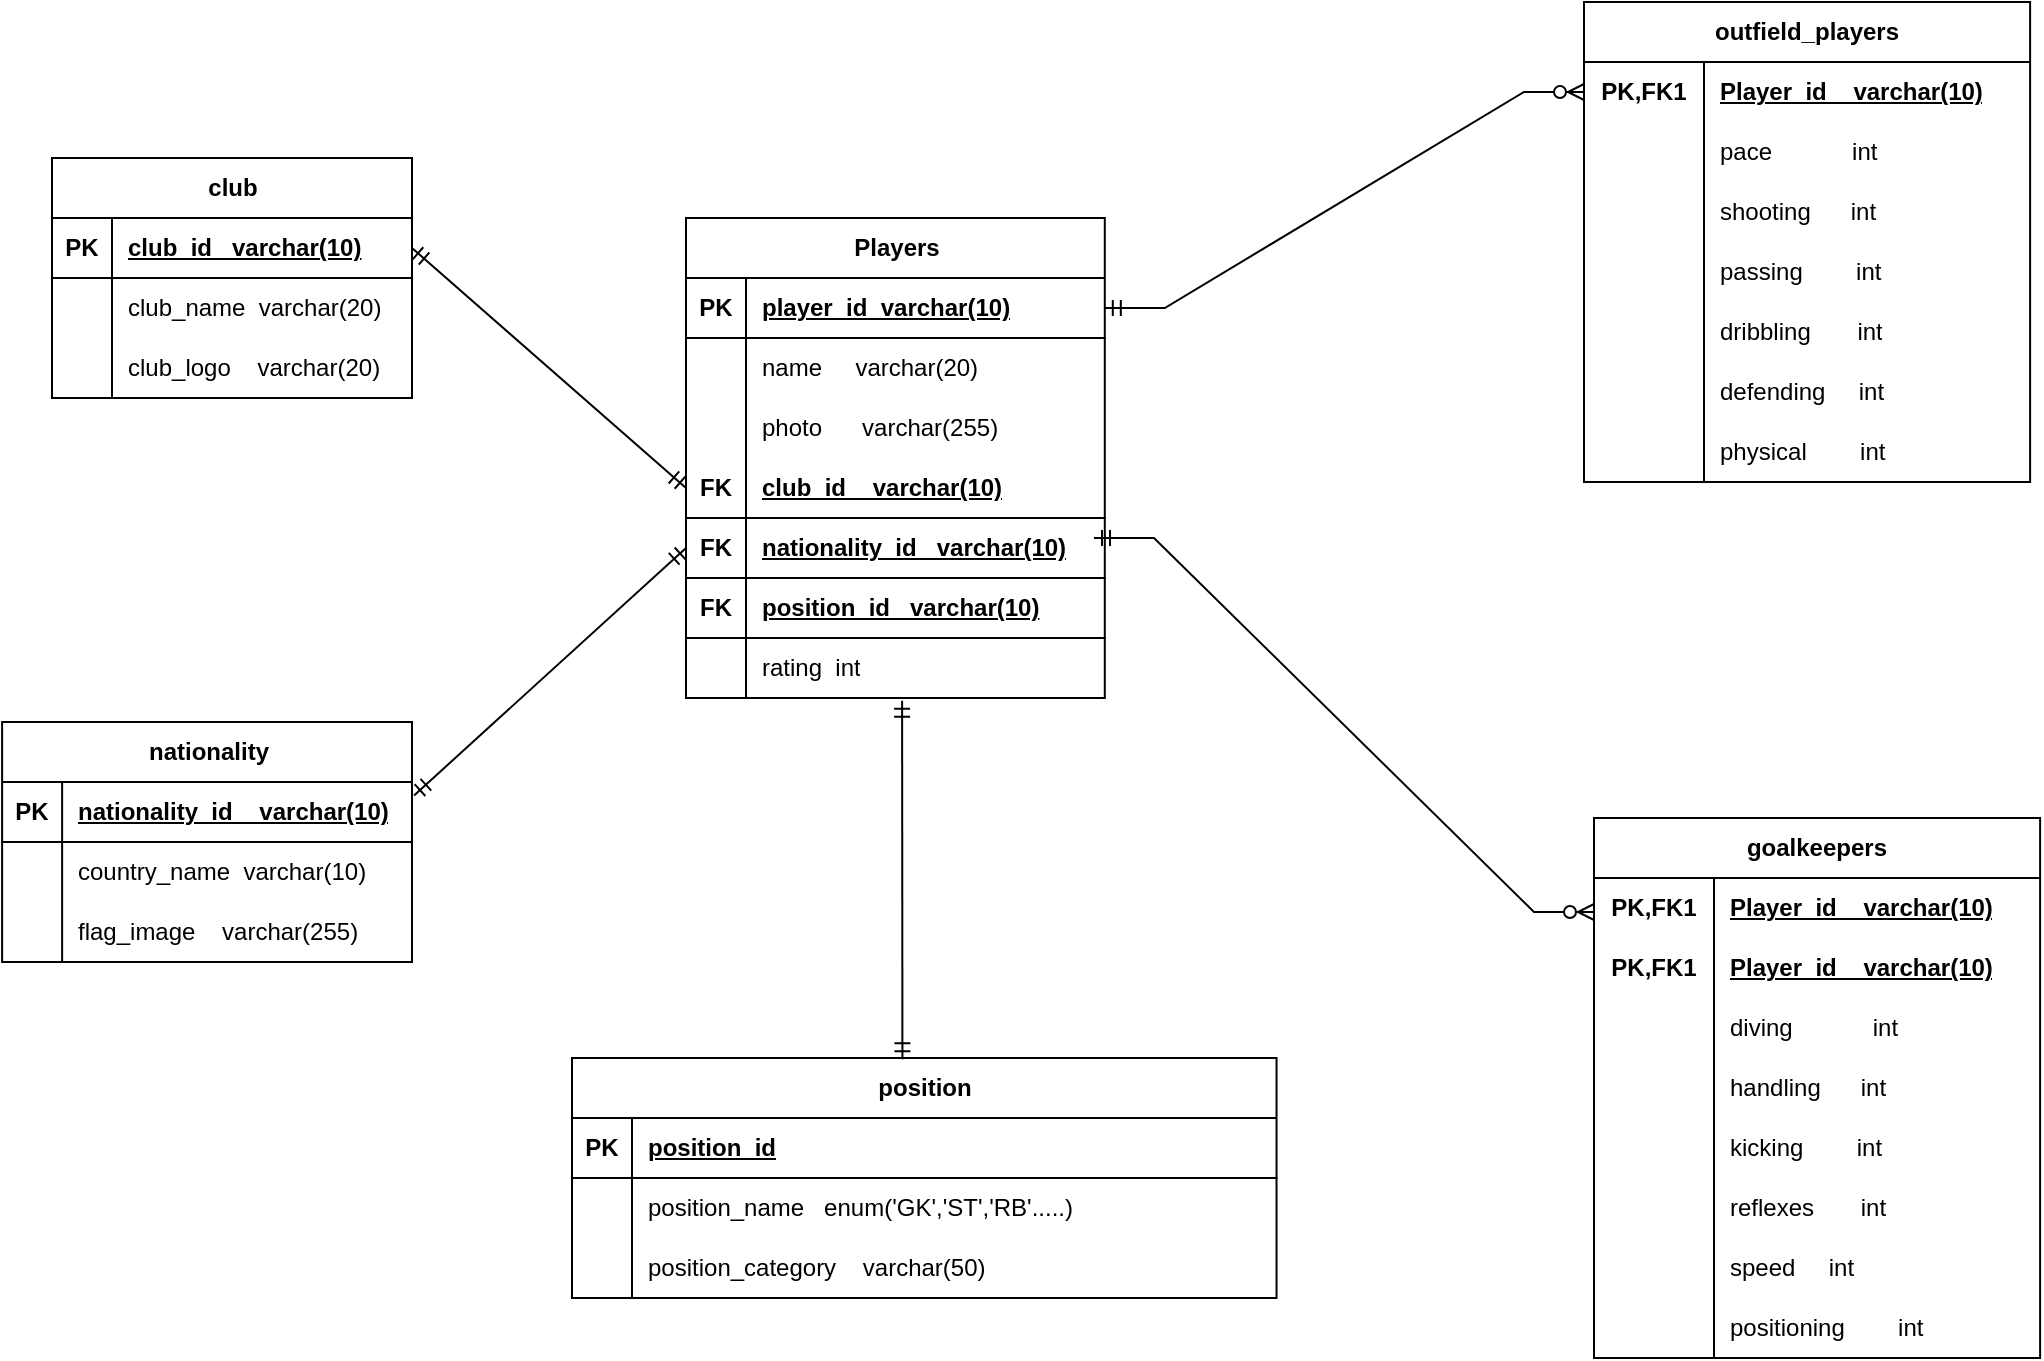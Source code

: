 <mxfile version="25.0.3">
  <diagram name="Page-1" id="rtdFlQOnS2RoK0_OrSyj">
    <mxGraphModel dx="1467" dy="770" grid="0" gridSize="10" guides="1" tooltips="1" connect="1" arrows="1" fold="1" page="0" pageScale="1" pageWidth="827" pageHeight="1169" math="0" shadow="0">
      <root>
        <mxCell id="0" />
        <mxCell id="1" parent="0" />
        <mxCell id="Qck-p_EwTCazlepY7lY3-1" value="Players" style="shape=table;startSize=30;container=1;collapsible=1;childLayout=tableLayout;fixedRows=1;rowLines=0;fontStyle=1;align=center;resizeLast=1;html=1;strokeColor=default;" vertex="1" parent="1">
          <mxGeometry x="415" y="144" width="209.4" height="240" as="geometry" />
        </mxCell>
        <mxCell id="Qck-p_EwTCazlepY7lY3-2" value="" style="shape=tableRow;horizontal=0;startSize=0;swimlaneHead=0;swimlaneBody=0;fillColor=none;collapsible=0;dropTarget=0;points=[[0,0.5],[1,0.5]];portConstraint=eastwest;top=0;left=0;right=0;bottom=1;" vertex="1" parent="Qck-p_EwTCazlepY7lY3-1">
          <mxGeometry y="30" width="209.4" height="30" as="geometry" />
        </mxCell>
        <mxCell id="Qck-p_EwTCazlepY7lY3-3" value="PK" style="shape=partialRectangle;connectable=0;fillColor=none;top=0;left=0;bottom=0;right=0;fontStyle=1;overflow=hidden;whiteSpace=wrap;html=1;" vertex="1" parent="Qck-p_EwTCazlepY7lY3-2">
          <mxGeometry width="30" height="30" as="geometry">
            <mxRectangle width="30" height="30" as="alternateBounds" />
          </mxGeometry>
        </mxCell>
        <mxCell id="Qck-p_EwTCazlepY7lY3-4" value="player_id&amp;nbsp; varchar(10)" style="shape=partialRectangle;connectable=0;fillColor=none;top=0;left=0;bottom=0;right=0;align=left;spacingLeft=6;fontStyle=5;overflow=hidden;whiteSpace=wrap;html=1;" vertex="1" parent="Qck-p_EwTCazlepY7lY3-2">
          <mxGeometry x="30" width="179.4" height="30" as="geometry">
            <mxRectangle width="179.4" height="30" as="alternateBounds" />
          </mxGeometry>
        </mxCell>
        <mxCell id="Qck-p_EwTCazlepY7lY3-5" value="" style="shape=tableRow;horizontal=0;startSize=0;swimlaneHead=0;swimlaneBody=0;fillColor=none;collapsible=0;dropTarget=0;points=[[0,0.5],[1,0.5]];portConstraint=eastwest;top=0;left=0;right=0;bottom=0;" vertex="1" parent="Qck-p_EwTCazlepY7lY3-1">
          <mxGeometry y="60" width="209.4" height="30" as="geometry" />
        </mxCell>
        <mxCell id="Qck-p_EwTCazlepY7lY3-6" value="" style="shape=partialRectangle;connectable=0;fillColor=none;top=0;left=0;bottom=0;right=0;editable=1;overflow=hidden;whiteSpace=wrap;html=1;" vertex="1" parent="Qck-p_EwTCazlepY7lY3-5">
          <mxGeometry width="30" height="30" as="geometry">
            <mxRectangle width="30" height="30" as="alternateBounds" />
          </mxGeometry>
        </mxCell>
        <mxCell id="Qck-p_EwTCazlepY7lY3-7" value="name &amp;nbsp;&amp;nbsp;&amp;nbsp; varchar(20)" style="shape=partialRectangle;connectable=0;fillColor=none;top=0;left=0;bottom=0;right=0;align=left;spacingLeft=6;overflow=hidden;whiteSpace=wrap;html=1;" vertex="1" parent="Qck-p_EwTCazlepY7lY3-5">
          <mxGeometry x="30" width="179.4" height="30" as="geometry">
            <mxRectangle width="179.4" height="30" as="alternateBounds" />
          </mxGeometry>
        </mxCell>
        <mxCell id="Qck-p_EwTCazlepY7lY3-8" value="" style="shape=tableRow;horizontal=0;startSize=0;swimlaneHead=0;swimlaneBody=0;fillColor=none;collapsible=0;dropTarget=0;points=[[0,0.5],[1,0.5]];portConstraint=eastwest;top=0;left=0;right=0;bottom=0;" vertex="1" parent="Qck-p_EwTCazlepY7lY3-1">
          <mxGeometry y="90" width="209.4" height="30" as="geometry" />
        </mxCell>
        <mxCell id="Qck-p_EwTCazlepY7lY3-9" value="" style="shape=partialRectangle;connectable=0;fillColor=none;top=0;left=0;bottom=0;right=0;editable=1;overflow=hidden;whiteSpace=wrap;html=1;" vertex="1" parent="Qck-p_EwTCazlepY7lY3-8">
          <mxGeometry width="30" height="30" as="geometry">
            <mxRectangle width="30" height="30" as="alternateBounds" />
          </mxGeometry>
        </mxCell>
        <mxCell id="Qck-p_EwTCazlepY7lY3-10" value="photo&amp;nbsp;&amp;nbsp;&amp;nbsp;&amp;nbsp;&amp;nbsp; varchar(255)" style="shape=partialRectangle;connectable=0;fillColor=none;top=0;left=0;bottom=0;right=0;align=left;spacingLeft=6;overflow=hidden;whiteSpace=wrap;html=1;strokeColor=default;" vertex="1" parent="Qck-p_EwTCazlepY7lY3-8">
          <mxGeometry x="30" width="179.4" height="30" as="geometry">
            <mxRectangle width="179.4" height="30" as="alternateBounds" />
          </mxGeometry>
        </mxCell>
        <mxCell id="Qck-p_EwTCazlepY7lY3-55" value="" style="shape=tableRow;horizontal=0;startSize=0;swimlaneHead=0;swimlaneBody=0;fillColor=none;collapsible=0;dropTarget=0;points=[[0,0.5],[1,0.5]];portConstraint=eastwest;top=0;left=0;right=0;bottom=1;" vertex="1" parent="Qck-p_EwTCazlepY7lY3-1">
          <mxGeometry y="120" width="209.4" height="30" as="geometry" />
        </mxCell>
        <mxCell id="Qck-p_EwTCazlepY7lY3-56" value="FK" style="shape=partialRectangle;connectable=0;fillColor=none;top=0;left=0;bottom=0;right=0;fontStyle=1;overflow=hidden;whiteSpace=wrap;html=1;" vertex="1" parent="Qck-p_EwTCazlepY7lY3-55">
          <mxGeometry width="30" height="30" as="geometry">
            <mxRectangle width="30" height="30" as="alternateBounds" />
          </mxGeometry>
        </mxCell>
        <mxCell id="Qck-p_EwTCazlepY7lY3-57" value="club_id&amp;nbsp;&amp;nbsp;&amp;nbsp; varchar(10)" style="shape=partialRectangle;connectable=0;fillColor=none;top=0;left=0;bottom=0;right=0;align=left;spacingLeft=6;fontStyle=5;overflow=hidden;whiteSpace=wrap;html=1;" vertex="1" parent="Qck-p_EwTCazlepY7lY3-55">
          <mxGeometry x="30" width="179.4" height="30" as="geometry">
            <mxRectangle width="179.4" height="30" as="alternateBounds" />
          </mxGeometry>
        </mxCell>
        <mxCell id="Qck-p_EwTCazlepY7lY3-108" value="" style="shape=tableRow;horizontal=0;startSize=0;swimlaneHead=0;swimlaneBody=0;fillColor=none;collapsible=0;dropTarget=0;points=[[0,0.5],[1,0.5]];portConstraint=eastwest;top=0;left=0;right=0;bottom=1;" vertex="1" parent="Qck-p_EwTCazlepY7lY3-1">
          <mxGeometry y="150" width="209.4" height="30" as="geometry" />
        </mxCell>
        <mxCell id="Qck-p_EwTCazlepY7lY3-109" value="FK" style="shape=partialRectangle;connectable=0;fillColor=none;top=0;left=0;bottom=0;right=0;fontStyle=1;overflow=hidden;whiteSpace=wrap;html=1;" vertex="1" parent="Qck-p_EwTCazlepY7lY3-108">
          <mxGeometry width="30" height="30" as="geometry">
            <mxRectangle width="30" height="30" as="alternateBounds" />
          </mxGeometry>
        </mxCell>
        <mxCell id="Qck-p_EwTCazlepY7lY3-110" value="nationality_id&amp;nbsp;&amp;nbsp; varchar(10)" style="shape=partialRectangle;connectable=0;fillColor=none;top=0;left=0;bottom=0;right=0;align=left;spacingLeft=6;fontStyle=5;overflow=hidden;whiteSpace=wrap;html=1;" vertex="1" parent="Qck-p_EwTCazlepY7lY3-108">
          <mxGeometry x="30" width="179.4" height="30" as="geometry">
            <mxRectangle width="179.4" height="30" as="alternateBounds" />
          </mxGeometry>
        </mxCell>
        <mxCell id="Qck-p_EwTCazlepY7lY3-111" value="" style="shape=tableRow;horizontal=0;startSize=0;swimlaneHead=0;swimlaneBody=0;fillColor=none;collapsible=0;dropTarget=0;points=[[0,0.5],[1,0.5]];portConstraint=eastwest;top=0;left=0;right=0;bottom=1;" vertex="1" parent="Qck-p_EwTCazlepY7lY3-1">
          <mxGeometry y="180" width="209.4" height="30" as="geometry" />
        </mxCell>
        <mxCell id="Qck-p_EwTCazlepY7lY3-112" value="FK" style="shape=partialRectangle;connectable=0;fillColor=none;top=0;left=0;bottom=0;right=0;fontStyle=1;overflow=hidden;whiteSpace=wrap;html=1;" vertex="1" parent="Qck-p_EwTCazlepY7lY3-111">
          <mxGeometry width="30" height="30" as="geometry">
            <mxRectangle width="30" height="30" as="alternateBounds" />
          </mxGeometry>
        </mxCell>
        <mxCell id="Qck-p_EwTCazlepY7lY3-113" value="position_id&amp;nbsp;&amp;nbsp; varchar(10)" style="shape=partialRectangle;connectable=0;fillColor=none;top=0;left=0;bottom=0;right=0;align=left;spacingLeft=6;fontStyle=5;overflow=hidden;whiteSpace=wrap;html=1;" vertex="1" parent="Qck-p_EwTCazlepY7lY3-111">
          <mxGeometry x="30" width="179.4" height="30" as="geometry">
            <mxRectangle width="179.4" height="30" as="alternateBounds" />
          </mxGeometry>
        </mxCell>
        <mxCell id="Qck-p_EwTCazlepY7lY3-39" value="" style="shape=tableRow;horizontal=0;startSize=0;swimlaneHead=0;swimlaneBody=0;fillColor=none;collapsible=0;dropTarget=0;points=[[0,0.5],[1,0.5]];portConstraint=eastwest;top=0;left=0;right=0;bottom=0;" vertex="1" parent="Qck-p_EwTCazlepY7lY3-1">
          <mxGeometry y="210" width="209.4" height="30" as="geometry" />
        </mxCell>
        <mxCell id="Qck-p_EwTCazlepY7lY3-40" value="" style="shape=partialRectangle;connectable=0;fillColor=none;top=0;left=0;bottom=0;right=0;editable=1;overflow=hidden;whiteSpace=wrap;html=1;" vertex="1" parent="Qck-p_EwTCazlepY7lY3-39">
          <mxGeometry width="30" height="30" as="geometry">
            <mxRectangle width="30" height="30" as="alternateBounds" />
          </mxGeometry>
        </mxCell>
        <mxCell id="Qck-p_EwTCazlepY7lY3-41" value="rating&amp;nbsp; int" style="shape=partialRectangle;connectable=0;fillColor=none;top=0;left=0;bottom=0;right=0;align=left;spacingLeft=6;overflow=hidden;whiteSpace=wrap;html=1;" vertex="1" parent="Qck-p_EwTCazlepY7lY3-39">
          <mxGeometry x="30" width="179.4" height="30" as="geometry">
            <mxRectangle width="179.4" height="30" as="alternateBounds" />
          </mxGeometry>
        </mxCell>
        <mxCell id="Qck-p_EwTCazlepY7lY3-114" value="club" style="shape=table;startSize=30;container=1;collapsible=1;childLayout=tableLayout;fixedRows=1;rowLines=0;fontStyle=1;align=center;resizeLast=1;html=1;" vertex="1" parent="1">
          <mxGeometry x="98" y="114" width="180" height="120" as="geometry" />
        </mxCell>
        <mxCell id="Qck-p_EwTCazlepY7lY3-115" value="" style="shape=tableRow;horizontal=0;startSize=0;swimlaneHead=0;swimlaneBody=0;fillColor=none;collapsible=0;dropTarget=0;points=[[0,0.5],[1,0.5]];portConstraint=eastwest;top=0;left=0;right=0;bottom=1;" vertex="1" parent="Qck-p_EwTCazlepY7lY3-114">
          <mxGeometry y="30" width="180" height="30" as="geometry" />
        </mxCell>
        <mxCell id="Qck-p_EwTCazlepY7lY3-116" value="PK" style="shape=partialRectangle;connectable=0;fillColor=none;top=0;left=0;bottom=0;right=0;fontStyle=1;overflow=hidden;whiteSpace=wrap;html=1;" vertex="1" parent="Qck-p_EwTCazlepY7lY3-115">
          <mxGeometry width="30" height="30" as="geometry">
            <mxRectangle width="30" height="30" as="alternateBounds" />
          </mxGeometry>
        </mxCell>
        <mxCell id="Qck-p_EwTCazlepY7lY3-117" value="club_id&amp;nbsp;&amp;nbsp; varchar(10)" style="shape=partialRectangle;connectable=0;fillColor=none;top=0;left=0;bottom=0;right=0;align=left;spacingLeft=6;fontStyle=5;overflow=hidden;whiteSpace=wrap;html=1;" vertex="1" parent="Qck-p_EwTCazlepY7lY3-115">
          <mxGeometry x="30" width="150" height="30" as="geometry">
            <mxRectangle width="150" height="30" as="alternateBounds" />
          </mxGeometry>
        </mxCell>
        <mxCell id="Qck-p_EwTCazlepY7lY3-118" value="" style="shape=tableRow;horizontal=0;startSize=0;swimlaneHead=0;swimlaneBody=0;fillColor=none;collapsible=0;dropTarget=0;points=[[0,0.5],[1,0.5]];portConstraint=eastwest;top=0;left=0;right=0;bottom=0;" vertex="1" parent="Qck-p_EwTCazlepY7lY3-114">
          <mxGeometry y="60" width="180" height="30" as="geometry" />
        </mxCell>
        <mxCell id="Qck-p_EwTCazlepY7lY3-119" value="" style="shape=partialRectangle;connectable=0;fillColor=none;top=0;left=0;bottom=0;right=0;editable=1;overflow=hidden;whiteSpace=wrap;html=1;" vertex="1" parent="Qck-p_EwTCazlepY7lY3-118">
          <mxGeometry width="30" height="30" as="geometry">
            <mxRectangle width="30" height="30" as="alternateBounds" />
          </mxGeometry>
        </mxCell>
        <mxCell id="Qck-p_EwTCazlepY7lY3-120" value="club_name&amp;nbsp; varchar(20)" style="shape=partialRectangle;connectable=0;fillColor=none;top=0;left=0;bottom=0;right=0;align=left;spacingLeft=6;overflow=hidden;whiteSpace=wrap;html=1;" vertex="1" parent="Qck-p_EwTCazlepY7lY3-118">
          <mxGeometry x="30" width="150" height="30" as="geometry">
            <mxRectangle width="150" height="30" as="alternateBounds" />
          </mxGeometry>
        </mxCell>
        <mxCell id="Qck-p_EwTCazlepY7lY3-121" value="" style="shape=tableRow;horizontal=0;startSize=0;swimlaneHead=0;swimlaneBody=0;fillColor=none;collapsible=0;dropTarget=0;points=[[0,0.5],[1,0.5]];portConstraint=eastwest;top=0;left=0;right=0;bottom=0;" vertex="1" parent="Qck-p_EwTCazlepY7lY3-114">
          <mxGeometry y="90" width="180" height="30" as="geometry" />
        </mxCell>
        <mxCell id="Qck-p_EwTCazlepY7lY3-122" value="" style="shape=partialRectangle;connectable=0;fillColor=none;top=0;left=0;bottom=0;right=0;editable=1;overflow=hidden;whiteSpace=wrap;html=1;" vertex="1" parent="Qck-p_EwTCazlepY7lY3-121">
          <mxGeometry width="30" height="30" as="geometry">
            <mxRectangle width="30" height="30" as="alternateBounds" />
          </mxGeometry>
        </mxCell>
        <mxCell id="Qck-p_EwTCazlepY7lY3-123" value="club_logo&amp;nbsp;&amp;nbsp;&amp;nbsp; varchar(20)" style="shape=partialRectangle;connectable=0;fillColor=none;top=0;left=0;bottom=0;right=0;align=left;spacingLeft=6;overflow=hidden;whiteSpace=wrap;html=1;" vertex="1" parent="Qck-p_EwTCazlepY7lY3-121">
          <mxGeometry x="30" width="150" height="30" as="geometry">
            <mxRectangle width="150" height="30" as="alternateBounds" />
          </mxGeometry>
        </mxCell>
        <mxCell id="Qck-p_EwTCazlepY7lY3-127" value="nationality" style="shape=table;startSize=30;container=1;collapsible=1;childLayout=tableLayout;fixedRows=1;rowLines=0;fontStyle=1;align=center;resizeLast=1;html=1;" vertex="1" parent="1">
          <mxGeometry x="73.06" y="396" width="204.935" height="120" as="geometry" />
        </mxCell>
        <mxCell id="Qck-p_EwTCazlepY7lY3-128" value="" style="shape=tableRow;horizontal=0;startSize=0;swimlaneHead=0;swimlaneBody=0;fillColor=none;collapsible=0;dropTarget=0;points=[[0,0.5],[1,0.5]];portConstraint=eastwest;top=0;left=0;right=0;bottom=1;" vertex="1" parent="Qck-p_EwTCazlepY7lY3-127">
          <mxGeometry y="30" width="204.935" height="30" as="geometry" />
        </mxCell>
        <mxCell id="Qck-p_EwTCazlepY7lY3-129" value="PK" style="shape=partialRectangle;connectable=0;fillColor=none;top=0;left=0;bottom=0;right=0;fontStyle=1;overflow=hidden;whiteSpace=wrap;html=1;" vertex="1" parent="Qck-p_EwTCazlepY7lY3-128">
          <mxGeometry width="30" height="30" as="geometry">
            <mxRectangle width="30" height="30" as="alternateBounds" />
          </mxGeometry>
        </mxCell>
        <mxCell id="Qck-p_EwTCazlepY7lY3-130" value="nationality_id&amp;nbsp;&amp;nbsp;&amp;nbsp; varchar(10)" style="shape=partialRectangle;connectable=0;fillColor=none;top=0;left=0;bottom=0;right=0;align=left;spacingLeft=6;fontStyle=5;overflow=hidden;whiteSpace=wrap;html=1;" vertex="1" parent="Qck-p_EwTCazlepY7lY3-128">
          <mxGeometry x="30" width="174.935" height="30" as="geometry">
            <mxRectangle width="174.935" height="30" as="alternateBounds" />
          </mxGeometry>
        </mxCell>
        <mxCell id="Qck-p_EwTCazlepY7lY3-131" value="" style="shape=tableRow;horizontal=0;startSize=0;swimlaneHead=0;swimlaneBody=0;fillColor=none;collapsible=0;dropTarget=0;points=[[0,0.5],[1,0.5]];portConstraint=eastwest;top=0;left=0;right=0;bottom=0;" vertex="1" parent="Qck-p_EwTCazlepY7lY3-127">
          <mxGeometry y="60" width="204.935" height="30" as="geometry" />
        </mxCell>
        <mxCell id="Qck-p_EwTCazlepY7lY3-132" value="" style="shape=partialRectangle;connectable=0;fillColor=none;top=0;left=0;bottom=0;right=0;editable=1;overflow=hidden;whiteSpace=wrap;html=1;" vertex="1" parent="Qck-p_EwTCazlepY7lY3-131">
          <mxGeometry width="30" height="30" as="geometry">
            <mxRectangle width="30" height="30" as="alternateBounds" />
          </mxGeometry>
        </mxCell>
        <mxCell id="Qck-p_EwTCazlepY7lY3-133" value="country_name&amp;nbsp; varchar(10)" style="shape=partialRectangle;connectable=0;fillColor=none;top=0;left=0;bottom=0;right=0;align=left;spacingLeft=6;overflow=hidden;whiteSpace=wrap;html=1;" vertex="1" parent="Qck-p_EwTCazlepY7lY3-131">
          <mxGeometry x="30" width="174.935" height="30" as="geometry">
            <mxRectangle width="174.935" height="30" as="alternateBounds" />
          </mxGeometry>
        </mxCell>
        <mxCell id="Qck-p_EwTCazlepY7lY3-134" value="" style="shape=tableRow;horizontal=0;startSize=0;swimlaneHead=0;swimlaneBody=0;fillColor=none;collapsible=0;dropTarget=0;points=[[0,0.5],[1,0.5]];portConstraint=eastwest;top=0;left=0;right=0;bottom=0;" vertex="1" parent="Qck-p_EwTCazlepY7lY3-127">
          <mxGeometry y="90" width="204.935" height="30" as="geometry" />
        </mxCell>
        <mxCell id="Qck-p_EwTCazlepY7lY3-135" value="" style="shape=partialRectangle;connectable=0;fillColor=none;top=0;left=0;bottom=0;right=0;editable=1;overflow=hidden;whiteSpace=wrap;html=1;" vertex="1" parent="Qck-p_EwTCazlepY7lY3-134">
          <mxGeometry width="30" height="30" as="geometry">
            <mxRectangle width="30" height="30" as="alternateBounds" />
          </mxGeometry>
        </mxCell>
        <mxCell id="Qck-p_EwTCazlepY7lY3-136" value="flag_image&amp;nbsp;&amp;nbsp;&amp;nbsp; varchar(255)" style="shape=partialRectangle;connectable=0;fillColor=none;top=0;left=0;bottom=0;right=0;align=left;spacingLeft=6;overflow=hidden;whiteSpace=wrap;html=1;" vertex="1" parent="Qck-p_EwTCazlepY7lY3-134">
          <mxGeometry x="30" width="174.935" height="30" as="geometry">
            <mxRectangle width="174.935" height="30" as="alternateBounds" />
          </mxGeometry>
        </mxCell>
        <mxCell id="Qck-p_EwTCazlepY7lY3-140" value="&lt;div&gt;position&lt;/div&gt;" style="shape=table;startSize=30;container=1;collapsible=1;childLayout=tableLayout;fixedRows=1;rowLines=0;fontStyle=1;align=center;resizeLast=1;html=1;" vertex="1" parent="1">
          <mxGeometry x="358" y="564" width="352.267" height="120" as="geometry" />
        </mxCell>
        <mxCell id="Qck-p_EwTCazlepY7lY3-141" value="" style="shape=tableRow;horizontal=0;startSize=0;swimlaneHead=0;swimlaneBody=0;fillColor=none;collapsible=0;dropTarget=0;points=[[0,0.5],[1,0.5]];portConstraint=eastwest;top=0;left=0;right=0;bottom=1;" vertex="1" parent="Qck-p_EwTCazlepY7lY3-140">
          <mxGeometry y="30" width="352.267" height="30" as="geometry" />
        </mxCell>
        <mxCell id="Qck-p_EwTCazlepY7lY3-142" value="PK" style="shape=partialRectangle;connectable=0;fillColor=none;top=0;left=0;bottom=0;right=0;fontStyle=1;overflow=hidden;whiteSpace=wrap;html=1;" vertex="1" parent="Qck-p_EwTCazlepY7lY3-141">
          <mxGeometry width="30" height="30" as="geometry">
            <mxRectangle width="30" height="30" as="alternateBounds" />
          </mxGeometry>
        </mxCell>
        <mxCell id="Qck-p_EwTCazlepY7lY3-143" value="position_id" style="shape=partialRectangle;connectable=0;fillColor=none;top=0;left=0;bottom=0;right=0;align=left;spacingLeft=6;fontStyle=5;overflow=hidden;whiteSpace=wrap;html=1;" vertex="1" parent="Qck-p_EwTCazlepY7lY3-141">
          <mxGeometry x="30" width="322.267" height="30" as="geometry">
            <mxRectangle width="322.267" height="30" as="alternateBounds" />
          </mxGeometry>
        </mxCell>
        <mxCell id="Qck-p_EwTCazlepY7lY3-144" value="" style="shape=tableRow;horizontal=0;startSize=0;swimlaneHead=0;swimlaneBody=0;fillColor=none;collapsible=0;dropTarget=0;points=[[0,0.5],[1,0.5]];portConstraint=eastwest;top=0;left=0;right=0;bottom=0;" vertex="1" parent="Qck-p_EwTCazlepY7lY3-140">
          <mxGeometry y="60" width="352.267" height="30" as="geometry" />
        </mxCell>
        <mxCell id="Qck-p_EwTCazlepY7lY3-145" value="" style="shape=partialRectangle;connectable=0;fillColor=none;top=0;left=0;bottom=0;right=0;editable=1;overflow=hidden;whiteSpace=wrap;html=1;" vertex="1" parent="Qck-p_EwTCazlepY7lY3-144">
          <mxGeometry width="30" height="30" as="geometry">
            <mxRectangle width="30" height="30" as="alternateBounds" />
          </mxGeometry>
        </mxCell>
        <mxCell id="Qck-p_EwTCazlepY7lY3-146" value="position_name&amp;nbsp;&amp;nbsp; enum(&#39;GK&#39;,&#39;ST&#39;,&#39;RB&#39;.....)" style="shape=partialRectangle;connectable=0;fillColor=none;top=0;left=0;bottom=0;right=0;align=left;spacingLeft=6;overflow=hidden;whiteSpace=wrap;html=1;" vertex="1" parent="Qck-p_EwTCazlepY7lY3-144">
          <mxGeometry x="30" width="322.267" height="30" as="geometry">
            <mxRectangle width="322.267" height="30" as="alternateBounds" />
          </mxGeometry>
        </mxCell>
        <mxCell id="Qck-p_EwTCazlepY7lY3-147" value="" style="shape=tableRow;horizontal=0;startSize=0;swimlaneHead=0;swimlaneBody=0;fillColor=none;collapsible=0;dropTarget=0;points=[[0,0.5],[1,0.5]];portConstraint=eastwest;top=0;left=0;right=0;bottom=0;" vertex="1" parent="Qck-p_EwTCazlepY7lY3-140">
          <mxGeometry y="90" width="352.267" height="30" as="geometry" />
        </mxCell>
        <mxCell id="Qck-p_EwTCazlepY7lY3-148" value="" style="shape=partialRectangle;connectable=0;fillColor=none;top=0;left=0;bottom=0;right=0;editable=1;overflow=hidden;whiteSpace=wrap;html=1;" vertex="1" parent="Qck-p_EwTCazlepY7lY3-147">
          <mxGeometry width="30" height="30" as="geometry">
            <mxRectangle width="30" height="30" as="alternateBounds" />
          </mxGeometry>
        </mxCell>
        <mxCell id="Qck-p_EwTCazlepY7lY3-149" value="position_category&amp;nbsp;&amp;nbsp;&amp;nbsp; varchar(50)" style="shape=partialRectangle;connectable=0;fillColor=none;top=0;left=0;bottom=0;right=0;align=left;spacingLeft=6;overflow=hidden;whiteSpace=wrap;html=1;" vertex="1" parent="Qck-p_EwTCazlepY7lY3-147">
          <mxGeometry x="30" width="322.267" height="30" as="geometry">
            <mxRectangle width="322.267" height="30" as="alternateBounds" />
          </mxGeometry>
        </mxCell>
        <mxCell id="Qck-p_EwTCazlepY7lY3-153" value="outfield_players" style="shape=table;startSize=30;container=1;collapsible=1;childLayout=tableLayout;fixedRows=1;rowLines=0;fontStyle=1;align=center;resizeLast=1;html=1;whiteSpace=wrap;" vertex="1" parent="1">
          <mxGeometry x="864" y="36" width="223.056" height="240" as="geometry" />
        </mxCell>
        <mxCell id="Qck-p_EwTCazlepY7lY3-154" value="" style="shape=tableRow;horizontal=0;startSize=0;swimlaneHead=0;swimlaneBody=0;fillColor=none;collapsible=0;dropTarget=0;points=[[0,0.5],[1,0.5]];portConstraint=eastwest;top=0;left=0;right=0;bottom=0;html=1;" vertex="1" parent="Qck-p_EwTCazlepY7lY3-153">
          <mxGeometry y="30" width="223.056" height="30" as="geometry" />
        </mxCell>
        <mxCell id="Qck-p_EwTCazlepY7lY3-155" value="PK,FK1" style="shape=partialRectangle;connectable=0;fillColor=none;top=0;left=0;bottom=0;right=0;fontStyle=1;overflow=hidden;html=1;whiteSpace=wrap;" vertex="1" parent="Qck-p_EwTCazlepY7lY3-154">
          <mxGeometry width="60" height="30" as="geometry">
            <mxRectangle width="60" height="30" as="alternateBounds" />
          </mxGeometry>
        </mxCell>
        <mxCell id="Qck-p_EwTCazlepY7lY3-156" value="Player_id&amp;nbsp;&amp;nbsp;&amp;nbsp; varchar(10)" style="shape=partialRectangle;connectable=0;fillColor=none;top=0;left=0;bottom=0;right=0;align=left;spacingLeft=6;fontStyle=5;overflow=hidden;html=1;whiteSpace=wrap;" vertex="1" parent="Qck-p_EwTCazlepY7lY3-154">
          <mxGeometry x="60" width="163.056" height="30" as="geometry">
            <mxRectangle width="163.056" height="30" as="alternateBounds" />
          </mxGeometry>
        </mxCell>
        <mxCell id="Qck-p_EwTCazlepY7lY3-160" value="" style="shape=tableRow;horizontal=0;startSize=0;swimlaneHead=0;swimlaneBody=0;fillColor=none;collapsible=0;dropTarget=0;points=[[0,0.5],[1,0.5]];portConstraint=eastwest;top=0;left=0;right=0;bottom=0;html=1;" vertex="1" parent="Qck-p_EwTCazlepY7lY3-153">
          <mxGeometry y="60" width="223.056" height="30" as="geometry" />
        </mxCell>
        <mxCell id="Qck-p_EwTCazlepY7lY3-161" value="" style="shape=partialRectangle;connectable=0;fillColor=none;top=0;left=0;bottom=0;right=0;editable=1;overflow=hidden;html=1;whiteSpace=wrap;" vertex="1" parent="Qck-p_EwTCazlepY7lY3-160">
          <mxGeometry width="60" height="30" as="geometry">
            <mxRectangle width="60" height="30" as="alternateBounds" />
          </mxGeometry>
        </mxCell>
        <mxCell id="Qck-p_EwTCazlepY7lY3-162" value="pace&amp;nbsp;&amp;nbsp;&amp;nbsp;&amp;nbsp;&amp;nbsp;&amp;nbsp;&amp;nbsp;&amp;nbsp;&amp;nbsp;&amp;nbsp;&amp;nbsp; int" style="shape=partialRectangle;connectable=0;fillColor=none;top=0;left=0;bottom=0;right=0;align=left;spacingLeft=6;overflow=hidden;html=1;whiteSpace=wrap;" vertex="1" parent="Qck-p_EwTCazlepY7lY3-160">
          <mxGeometry x="60" width="163.056" height="30" as="geometry">
            <mxRectangle width="163.056" height="30" as="alternateBounds" />
          </mxGeometry>
        </mxCell>
        <mxCell id="Qck-p_EwTCazlepY7lY3-163" value="" style="shape=tableRow;horizontal=0;startSize=0;swimlaneHead=0;swimlaneBody=0;fillColor=none;collapsible=0;dropTarget=0;points=[[0,0.5],[1,0.5]];portConstraint=eastwest;top=0;left=0;right=0;bottom=0;html=1;" vertex="1" parent="Qck-p_EwTCazlepY7lY3-153">
          <mxGeometry y="90" width="223.056" height="30" as="geometry" />
        </mxCell>
        <mxCell id="Qck-p_EwTCazlepY7lY3-164" value="" style="shape=partialRectangle;connectable=0;fillColor=none;top=0;left=0;bottom=0;right=0;editable=1;overflow=hidden;html=1;whiteSpace=wrap;" vertex="1" parent="Qck-p_EwTCazlepY7lY3-163">
          <mxGeometry width="60" height="30" as="geometry">
            <mxRectangle width="60" height="30" as="alternateBounds" />
          </mxGeometry>
        </mxCell>
        <mxCell id="Qck-p_EwTCazlepY7lY3-165" value="shooting&amp;nbsp;&amp;nbsp;&amp;nbsp;&amp;nbsp;&amp;nbsp; int" style="shape=partialRectangle;connectable=0;fillColor=none;top=0;left=0;bottom=0;right=0;align=left;spacingLeft=6;overflow=hidden;html=1;whiteSpace=wrap;" vertex="1" parent="Qck-p_EwTCazlepY7lY3-163">
          <mxGeometry x="60" width="163.056" height="30" as="geometry">
            <mxRectangle width="163.056" height="30" as="alternateBounds" />
          </mxGeometry>
        </mxCell>
        <mxCell id="Qck-p_EwTCazlepY7lY3-166" value="" style="shape=tableRow;horizontal=0;startSize=0;swimlaneHead=0;swimlaneBody=0;fillColor=none;collapsible=0;dropTarget=0;points=[[0,0.5],[1,0.5]];portConstraint=eastwest;top=0;left=0;right=0;bottom=0;html=1;" vertex="1" parent="Qck-p_EwTCazlepY7lY3-153">
          <mxGeometry y="120" width="223.056" height="30" as="geometry" />
        </mxCell>
        <mxCell id="Qck-p_EwTCazlepY7lY3-167" value="" style="shape=partialRectangle;connectable=0;fillColor=none;top=0;left=0;bottom=0;right=0;editable=1;overflow=hidden;html=1;whiteSpace=wrap;" vertex="1" parent="Qck-p_EwTCazlepY7lY3-166">
          <mxGeometry width="60" height="30" as="geometry">
            <mxRectangle width="60" height="30" as="alternateBounds" />
          </mxGeometry>
        </mxCell>
        <mxCell id="Qck-p_EwTCazlepY7lY3-168" value="passing&amp;nbsp;&amp;nbsp;&amp;nbsp;&amp;nbsp;&amp;nbsp;&amp;nbsp;&amp;nbsp; int" style="shape=partialRectangle;connectable=0;fillColor=none;top=0;left=0;bottom=0;right=0;align=left;spacingLeft=6;overflow=hidden;html=1;whiteSpace=wrap;" vertex="1" parent="Qck-p_EwTCazlepY7lY3-166">
          <mxGeometry x="60" width="163.056" height="30" as="geometry">
            <mxRectangle width="163.056" height="30" as="alternateBounds" />
          </mxGeometry>
        </mxCell>
        <mxCell id="Qck-p_EwTCazlepY7lY3-169" value="" style="shape=tableRow;horizontal=0;startSize=0;swimlaneHead=0;swimlaneBody=0;fillColor=none;collapsible=0;dropTarget=0;points=[[0,0.5],[1,0.5]];portConstraint=eastwest;top=0;left=0;right=0;bottom=0;html=1;" vertex="1" parent="Qck-p_EwTCazlepY7lY3-153">
          <mxGeometry y="150" width="223.056" height="30" as="geometry" />
        </mxCell>
        <mxCell id="Qck-p_EwTCazlepY7lY3-170" value="" style="shape=partialRectangle;connectable=0;fillColor=none;top=0;left=0;bottom=0;right=0;editable=1;overflow=hidden;html=1;whiteSpace=wrap;" vertex="1" parent="Qck-p_EwTCazlepY7lY3-169">
          <mxGeometry width="60" height="30" as="geometry">
            <mxRectangle width="60" height="30" as="alternateBounds" />
          </mxGeometry>
        </mxCell>
        <mxCell id="Qck-p_EwTCazlepY7lY3-171" value="dribbling&amp;nbsp;&amp;nbsp;&amp;nbsp;&amp;nbsp;&amp;nbsp;&amp;nbsp; int" style="shape=partialRectangle;connectable=0;fillColor=none;top=0;left=0;bottom=0;right=0;align=left;spacingLeft=6;overflow=hidden;html=1;whiteSpace=wrap;" vertex="1" parent="Qck-p_EwTCazlepY7lY3-169">
          <mxGeometry x="60" width="163.056" height="30" as="geometry">
            <mxRectangle width="163.056" height="30" as="alternateBounds" />
          </mxGeometry>
        </mxCell>
        <mxCell id="Qck-p_EwTCazlepY7lY3-188" value="" style="shape=tableRow;horizontal=0;startSize=0;swimlaneHead=0;swimlaneBody=0;fillColor=none;collapsible=0;dropTarget=0;points=[[0,0.5],[1,0.5]];portConstraint=eastwest;top=0;left=0;right=0;bottom=0;html=1;" vertex="1" parent="Qck-p_EwTCazlepY7lY3-153">
          <mxGeometry y="180" width="223.056" height="30" as="geometry" />
        </mxCell>
        <mxCell id="Qck-p_EwTCazlepY7lY3-189" value="" style="shape=partialRectangle;connectable=0;fillColor=none;top=0;left=0;bottom=0;right=0;editable=1;overflow=hidden;html=1;whiteSpace=wrap;" vertex="1" parent="Qck-p_EwTCazlepY7lY3-188">
          <mxGeometry width="60" height="30" as="geometry">
            <mxRectangle width="60" height="30" as="alternateBounds" />
          </mxGeometry>
        </mxCell>
        <mxCell id="Qck-p_EwTCazlepY7lY3-190" value="defending&amp;nbsp;&amp;nbsp;&amp;nbsp;&amp;nbsp; int" style="shape=partialRectangle;connectable=0;fillColor=none;top=0;left=0;bottom=0;right=0;align=left;spacingLeft=6;overflow=hidden;html=1;whiteSpace=wrap;" vertex="1" parent="Qck-p_EwTCazlepY7lY3-188">
          <mxGeometry x="60" width="163.056" height="30" as="geometry">
            <mxRectangle width="163.056" height="30" as="alternateBounds" />
          </mxGeometry>
        </mxCell>
        <mxCell id="Qck-p_EwTCazlepY7lY3-191" value="" style="shape=tableRow;horizontal=0;startSize=0;swimlaneHead=0;swimlaneBody=0;fillColor=none;collapsible=0;dropTarget=0;points=[[0,0.5],[1,0.5]];portConstraint=eastwest;top=0;left=0;right=0;bottom=0;html=1;" vertex="1" parent="Qck-p_EwTCazlepY7lY3-153">
          <mxGeometry y="210" width="223.056" height="30" as="geometry" />
        </mxCell>
        <mxCell id="Qck-p_EwTCazlepY7lY3-192" value="" style="shape=partialRectangle;connectable=0;fillColor=none;top=0;left=0;bottom=0;right=0;editable=1;overflow=hidden;html=1;whiteSpace=wrap;" vertex="1" parent="Qck-p_EwTCazlepY7lY3-191">
          <mxGeometry width="60" height="30" as="geometry">
            <mxRectangle width="60" height="30" as="alternateBounds" />
          </mxGeometry>
        </mxCell>
        <mxCell id="Qck-p_EwTCazlepY7lY3-193" value="physical&amp;nbsp;&amp;nbsp;&amp;nbsp;&amp;nbsp;&amp;nbsp;&amp;nbsp;&amp;nbsp; int" style="shape=partialRectangle;connectable=0;fillColor=none;top=0;left=0;bottom=0;right=0;align=left;spacingLeft=6;overflow=hidden;html=1;whiteSpace=wrap;" vertex="1" parent="Qck-p_EwTCazlepY7lY3-191">
          <mxGeometry x="60" width="163.056" height="30" as="geometry">
            <mxRectangle width="163.056" height="30" as="alternateBounds" />
          </mxGeometry>
        </mxCell>
        <mxCell id="Qck-p_EwTCazlepY7lY3-194" value="goalkeepers" style="shape=table;startSize=30;container=1;collapsible=1;childLayout=tableLayout;fixedRows=1;rowLines=0;fontStyle=1;align=center;resizeLast=1;html=1;whiteSpace=wrap;" vertex="1" parent="1">
          <mxGeometry x="869" y="444" width="223.056" height="270" as="geometry" />
        </mxCell>
        <mxCell id="Qck-p_EwTCazlepY7lY3-223" value="" style="shape=tableRow;horizontal=0;startSize=0;swimlaneHead=0;swimlaneBody=0;fillColor=none;collapsible=0;dropTarget=0;points=[[0,0.5],[1,0.5]];portConstraint=eastwest;top=0;left=0;right=0;bottom=0;html=1;" vertex="1" parent="Qck-p_EwTCazlepY7lY3-194">
          <mxGeometry y="30" width="223.056" height="30" as="geometry" />
        </mxCell>
        <mxCell id="Qck-p_EwTCazlepY7lY3-224" value="PK,FK1" style="shape=partialRectangle;connectable=0;fillColor=none;top=0;left=0;bottom=0;right=0;fontStyle=1;overflow=hidden;html=1;whiteSpace=wrap;" vertex="1" parent="Qck-p_EwTCazlepY7lY3-223">
          <mxGeometry width="60" height="30" as="geometry">
            <mxRectangle width="60" height="30" as="alternateBounds" />
          </mxGeometry>
        </mxCell>
        <mxCell id="Qck-p_EwTCazlepY7lY3-225" value="Player_id&amp;nbsp;&amp;nbsp;&amp;nbsp; varchar(10)" style="shape=partialRectangle;connectable=0;fillColor=none;top=0;left=0;bottom=0;right=0;align=left;spacingLeft=6;fontStyle=5;overflow=hidden;html=1;whiteSpace=wrap;" vertex="1" parent="Qck-p_EwTCazlepY7lY3-223">
          <mxGeometry x="60" width="163.056" height="30" as="geometry">
            <mxRectangle width="163.056" height="30" as="alternateBounds" />
          </mxGeometry>
        </mxCell>
        <mxCell id="Qck-p_EwTCazlepY7lY3-195" value="" style="shape=tableRow;horizontal=0;startSize=0;swimlaneHead=0;swimlaneBody=0;fillColor=none;collapsible=0;dropTarget=0;points=[[0,0.5],[1,0.5]];portConstraint=eastwest;top=0;left=0;right=0;bottom=0;html=1;" vertex="1" parent="Qck-p_EwTCazlepY7lY3-194">
          <mxGeometry y="60" width="223.056" height="30" as="geometry" />
        </mxCell>
        <mxCell id="Qck-p_EwTCazlepY7lY3-196" value="PK,FK1" style="shape=partialRectangle;connectable=0;fillColor=none;top=0;left=0;bottom=0;right=0;fontStyle=1;overflow=hidden;html=1;whiteSpace=wrap;" vertex="1" parent="Qck-p_EwTCazlepY7lY3-195">
          <mxGeometry width="60" height="30" as="geometry">
            <mxRectangle width="60" height="30" as="alternateBounds" />
          </mxGeometry>
        </mxCell>
        <mxCell id="Qck-p_EwTCazlepY7lY3-197" value="Player_id&amp;nbsp;&amp;nbsp;&amp;nbsp; varchar(10)" style="shape=partialRectangle;connectable=0;fillColor=none;top=0;left=0;bottom=0;right=0;align=left;spacingLeft=6;fontStyle=5;overflow=hidden;html=1;whiteSpace=wrap;" vertex="1" parent="Qck-p_EwTCazlepY7lY3-195">
          <mxGeometry x="60" width="163.056" height="30" as="geometry">
            <mxRectangle width="163.056" height="30" as="alternateBounds" />
          </mxGeometry>
        </mxCell>
        <mxCell id="Qck-p_EwTCazlepY7lY3-198" value="" style="shape=tableRow;horizontal=0;startSize=0;swimlaneHead=0;swimlaneBody=0;fillColor=none;collapsible=0;dropTarget=0;points=[[0,0.5],[1,0.5]];portConstraint=eastwest;top=0;left=0;right=0;bottom=0;html=1;" vertex="1" parent="Qck-p_EwTCazlepY7lY3-194">
          <mxGeometry y="90" width="223.056" height="30" as="geometry" />
        </mxCell>
        <mxCell id="Qck-p_EwTCazlepY7lY3-199" value="" style="shape=partialRectangle;connectable=0;fillColor=none;top=0;left=0;bottom=0;right=0;editable=1;overflow=hidden;html=1;whiteSpace=wrap;" vertex="1" parent="Qck-p_EwTCazlepY7lY3-198">
          <mxGeometry width="60" height="30" as="geometry">
            <mxRectangle width="60" height="30" as="alternateBounds" />
          </mxGeometry>
        </mxCell>
        <mxCell id="Qck-p_EwTCazlepY7lY3-200" value="diving&amp;nbsp;&amp;nbsp;&amp;nbsp;&amp;nbsp;&amp;nbsp;&amp;nbsp;&amp;nbsp;&amp;nbsp;&amp;nbsp;&amp;nbsp;&amp;nbsp; int" style="shape=partialRectangle;connectable=0;fillColor=none;top=0;left=0;bottom=0;right=0;align=left;spacingLeft=6;overflow=hidden;html=1;whiteSpace=wrap;" vertex="1" parent="Qck-p_EwTCazlepY7lY3-198">
          <mxGeometry x="60" width="163.056" height="30" as="geometry">
            <mxRectangle width="163.056" height="30" as="alternateBounds" />
          </mxGeometry>
        </mxCell>
        <mxCell id="Qck-p_EwTCazlepY7lY3-201" value="" style="shape=tableRow;horizontal=0;startSize=0;swimlaneHead=0;swimlaneBody=0;fillColor=none;collapsible=0;dropTarget=0;points=[[0,0.5],[1,0.5]];portConstraint=eastwest;top=0;left=0;right=0;bottom=0;html=1;" vertex="1" parent="Qck-p_EwTCazlepY7lY3-194">
          <mxGeometry y="120" width="223.056" height="30" as="geometry" />
        </mxCell>
        <mxCell id="Qck-p_EwTCazlepY7lY3-202" value="" style="shape=partialRectangle;connectable=0;fillColor=none;top=0;left=0;bottom=0;right=0;editable=1;overflow=hidden;html=1;whiteSpace=wrap;" vertex="1" parent="Qck-p_EwTCazlepY7lY3-201">
          <mxGeometry width="60" height="30" as="geometry">
            <mxRectangle width="60" height="30" as="alternateBounds" />
          </mxGeometry>
        </mxCell>
        <mxCell id="Qck-p_EwTCazlepY7lY3-203" value="handling&amp;nbsp;&amp;nbsp;&amp;nbsp;&amp;nbsp;&amp;nbsp; int" style="shape=partialRectangle;connectable=0;fillColor=none;top=0;left=0;bottom=0;right=0;align=left;spacingLeft=6;overflow=hidden;html=1;whiteSpace=wrap;" vertex="1" parent="Qck-p_EwTCazlepY7lY3-201">
          <mxGeometry x="60" width="163.056" height="30" as="geometry">
            <mxRectangle width="163.056" height="30" as="alternateBounds" />
          </mxGeometry>
        </mxCell>
        <mxCell id="Qck-p_EwTCazlepY7lY3-204" value="" style="shape=tableRow;horizontal=0;startSize=0;swimlaneHead=0;swimlaneBody=0;fillColor=none;collapsible=0;dropTarget=0;points=[[0,0.5],[1,0.5]];portConstraint=eastwest;top=0;left=0;right=0;bottom=0;html=1;" vertex="1" parent="Qck-p_EwTCazlepY7lY3-194">
          <mxGeometry y="150" width="223.056" height="30" as="geometry" />
        </mxCell>
        <mxCell id="Qck-p_EwTCazlepY7lY3-205" value="" style="shape=partialRectangle;connectable=0;fillColor=none;top=0;left=0;bottom=0;right=0;editable=1;overflow=hidden;html=1;whiteSpace=wrap;" vertex="1" parent="Qck-p_EwTCazlepY7lY3-204">
          <mxGeometry width="60" height="30" as="geometry">
            <mxRectangle width="60" height="30" as="alternateBounds" />
          </mxGeometry>
        </mxCell>
        <mxCell id="Qck-p_EwTCazlepY7lY3-206" value="kicking&amp;nbsp;&amp;nbsp;&amp;nbsp;&amp;nbsp;&amp;nbsp;&amp;nbsp;&amp;nbsp; int" style="shape=partialRectangle;connectable=0;fillColor=none;top=0;left=0;bottom=0;right=0;align=left;spacingLeft=6;overflow=hidden;html=1;whiteSpace=wrap;" vertex="1" parent="Qck-p_EwTCazlepY7lY3-204">
          <mxGeometry x="60" width="163.056" height="30" as="geometry">
            <mxRectangle width="163.056" height="30" as="alternateBounds" />
          </mxGeometry>
        </mxCell>
        <mxCell id="Qck-p_EwTCazlepY7lY3-207" value="" style="shape=tableRow;horizontal=0;startSize=0;swimlaneHead=0;swimlaneBody=0;fillColor=none;collapsible=0;dropTarget=0;points=[[0,0.5],[1,0.5]];portConstraint=eastwest;top=0;left=0;right=0;bottom=0;html=1;" vertex="1" parent="Qck-p_EwTCazlepY7lY3-194">
          <mxGeometry y="180" width="223.056" height="30" as="geometry" />
        </mxCell>
        <mxCell id="Qck-p_EwTCazlepY7lY3-208" value="" style="shape=partialRectangle;connectable=0;fillColor=none;top=0;left=0;bottom=0;right=0;editable=1;overflow=hidden;html=1;whiteSpace=wrap;" vertex="1" parent="Qck-p_EwTCazlepY7lY3-207">
          <mxGeometry width="60" height="30" as="geometry">
            <mxRectangle width="60" height="30" as="alternateBounds" />
          </mxGeometry>
        </mxCell>
        <mxCell id="Qck-p_EwTCazlepY7lY3-209" value="reflexes&amp;nbsp;&amp;nbsp;&amp;nbsp;&amp;nbsp;&amp;nbsp;&amp;nbsp; int" style="shape=partialRectangle;connectable=0;fillColor=none;top=0;left=0;bottom=0;right=0;align=left;spacingLeft=6;overflow=hidden;html=1;whiteSpace=wrap;" vertex="1" parent="Qck-p_EwTCazlepY7lY3-207">
          <mxGeometry x="60" width="163.056" height="30" as="geometry">
            <mxRectangle width="163.056" height="30" as="alternateBounds" />
          </mxGeometry>
        </mxCell>
        <mxCell id="Qck-p_EwTCazlepY7lY3-210" value="" style="shape=tableRow;horizontal=0;startSize=0;swimlaneHead=0;swimlaneBody=0;fillColor=none;collapsible=0;dropTarget=0;points=[[0,0.5],[1,0.5]];portConstraint=eastwest;top=0;left=0;right=0;bottom=0;html=1;" vertex="1" parent="Qck-p_EwTCazlepY7lY3-194">
          <mxGeometry y="210" width="223.056" height="30" as="geometry" />
        </mxCell>
        <mxCell id="Qck-p_EwTCazlepY7lY3-211" value="" style="shape=partialRectangle;connectable=0;fillColor=none;top=0;left=0;bottom=0;right=0;editable=1;overflow=hidden;html=1;whiteSpace=wrap;" vertex="1" parent="Qck-p_EwTCazlepY7lY3-210">
          <mxGeometry width="60" height="30" as="geometry">
            <mxRectangle width="60" height="30" as="alternateBounds" />
          </mxGeometry>
        </mxCell>
        <mxCell id="Qck-p_EwTCazlepY7lY3-212" value="speed&amp;nbsp;&amp;nbsp;&amp;nbsp;&amp;nbsp; int" style="shape=partialRectangle;connectable=0;fillColor=none;top=0;left=0;bottom=0;right=0;align=left;spacingLeft=6;overflow=hidden;html=1;whiteSpace=wrap;" vertex="1" parent="Qck-p_EwTCazlepY7lY3-210">
          <mxGeometry x="60" width="163.056" height="30" as="geometry">
            <mxRectangle width="163.056" height="30" as="alternateBounds" />
          </mxGeometry>
        </mxCell>
        <mxCell id="Qck-p_EwTCazlepY7lY3-213" value="" style="shape=tableRow;horizontal=0;startSize=0;swimlaneHead=0;swimlaneBody=0;fillColor=none;collapsible=0;dropTarget=0;points=[[0,0.5],[1,0.5]];portConstraint=eastwest;top=0;left=0;right=0;bottom=0;html=1;" vertex="1" parent="Qck-p_EwTCazlepY7lY3-194">
          <mxGeometry y="240" width="223.056" height="30" as="geometry" />
        </mxCell>
        <mxCell id="Qck-p_EwTCazlepY7lY3-214" value="" style="shape=partialRectangle;connectable=0;fillColor=none;top=0;left=0;bottom=0;right=0;editable=1;overflow=hidden;html=1;whiteSpace=wrap;" vertex="1" parent="Qck-p_EwTCazlepY7lY3-213">
          <mxGeometry width="60" height="30" as="geometry">
            <mxRectangle width="60" height="30" as="alternateBounds" />
          </mxGeometry>
        </mxCell>
        <mxCell id="Qck-p_EwTCazlepY7lY3-215" value="positioning&amp;nbsp;&amp;nbsp;&amp;nbsp;&amp;nbsp;&amp;nbsp;&amp;nbsp;&amp;nbsp; int" style="shape=partialRectangle;connectable=0;fillColor=none;top=0;left=0;bottom=0;right=0;align=left;spacingLeft=6;overflow=hidden;html=1;whiteSpace=wrap;" vertex="1" parent="Qck-p_EwTCazlepY7lY3-213">
          <mxGeometry x="60" width="163.056" height="30" as="geometry">
            <mxRectangle width="163.056" height="30" as="alternateBounds" />
          </mxGeometry>
        </mxCell>
        <mxCell id="Qck-p_EwTCazlepY7lY3-216" value="" style="fontSize=12;html=1;endArrow=ERmandOne;startArrow=ERmandOne;rounded=0;exitX=0.516;exitY=1.044;exitDx=0;exitDy=0;exitPerimeter=0;entryX=0.469;entryY=0.005;entryDx=0;entryDy=0;entryPerimeter=0;" edge="1" parent="1" source="Qck-p_EwTCazlepY7lY3-39" target="Qck-p_EwTCazlepY7lY3-140">
          <mxGeometry width="100" height="100" relative="1" as="geometry">
            <mxPoint x="496" y="575" as="sourcePoint" />
            <mxPoint x="647" y="575" as="targetPoint" />
          </mxGeometry>
        </mxCell>
        <mxCell id="Qck-p_EwTCazlepY7lY3-217" value="" style="fontSize=12;html=1;endArrow=ERmandOne;startArrow=ERmandOne;rounded=0;exitX=0;exitY=0.5;exitDx=0;exitDy=0;entryX=1.005;entryY=0.225;entryDx=0;entryDy=0;entryPerimeter=0;" edge="1" parent="1" source="Qck-p_EwTCazlepY7lY3-108" target="Qck-p_EwTCazlepY7lY3-128">
          <mxGeometry width="100" height="100" relative="1" as="geometry">
            <mxPoint x="236" y="229" as="sourcePoint" />
            <mxPoint x="236" y="438" as="targetPoint" />
          </mxGeometry>
        </mxCell>
        <mxCell id="Qck-p_EwTCazlepY7lY3-218" value="" style="fontSize=12;html=1;endArrow=ERmandOne;startArrow=ERmandOne;rounded=0;exitX=0;exitY=0.5;exitDx=0;exitDy=0;entryX=1;entryY=0.5;entryDx=0;entryDy=0;" edge="1" parent="1" source="Qck-p_EwTCazlepY7lY3-55" target="Qck-p_EwTCazlepY7lY3-115">
          <mxGeometry width="100" height="100" relative="1" as="geometry">
            <mxPoint x="276" y="138" as="sourcePoint" />
            <mxPoint x="276" y="347" as="targetPoint" />
          </mxGeometry>
        </mxCell>
        <mxCell id="Qck-p_EwTCazlepY7lY3-220" value="" style="edgeStyle=entityRelationEdgeStyle;fontSize=12;html=1;endArrow=ERzeroToMany;startArrow=ERmandOne;rounded=0;exitX=1;exitY=0.5;exitDx=0;exitDy=0;entryX=0;entryY=0.5;entryDx=0;entryDy=0;" edge="1" parent="1" source="Qck-p_EwTCazlepY7lY3-2" target="Qck-p_EwTCazlepY7lY3-154">
          <mxGeometry width="100" height="100" relative="1" as="geometry">
            <mxPoint x="783" y="395" as="sourcePoint" />
            <mxPoint x="883" y="295" as="targetPoint" />
          </mxGeometry>
        </mxCell>
        <mxCell id="Qck-p_EwTCazlepY7lY3-222" value="" style="edgeStyle=entityRelationEdgeStyle;fontSize=12;html=1;endArrow=ERzeroToMany;startArrow=ERmandOne;rounded=0;exitX=1;exitY=0.5;exitDx=0;exitDy=0;entryX=0;entryY=0.5;entryDx=0;entryDy=0;" edge="1" parent="1">
          <mxGeometry width="100" height="100" relative="1" as="geometry">
            <mxPoint x="619" y="304" as="sourcePoint" />
            <mxPoint x="869" y="491" as="targetPoint" />
          </mxGeometry>
        </mxCell>
      </root>
    </mxGraphModel>
  </diagram>
</mxfile>
